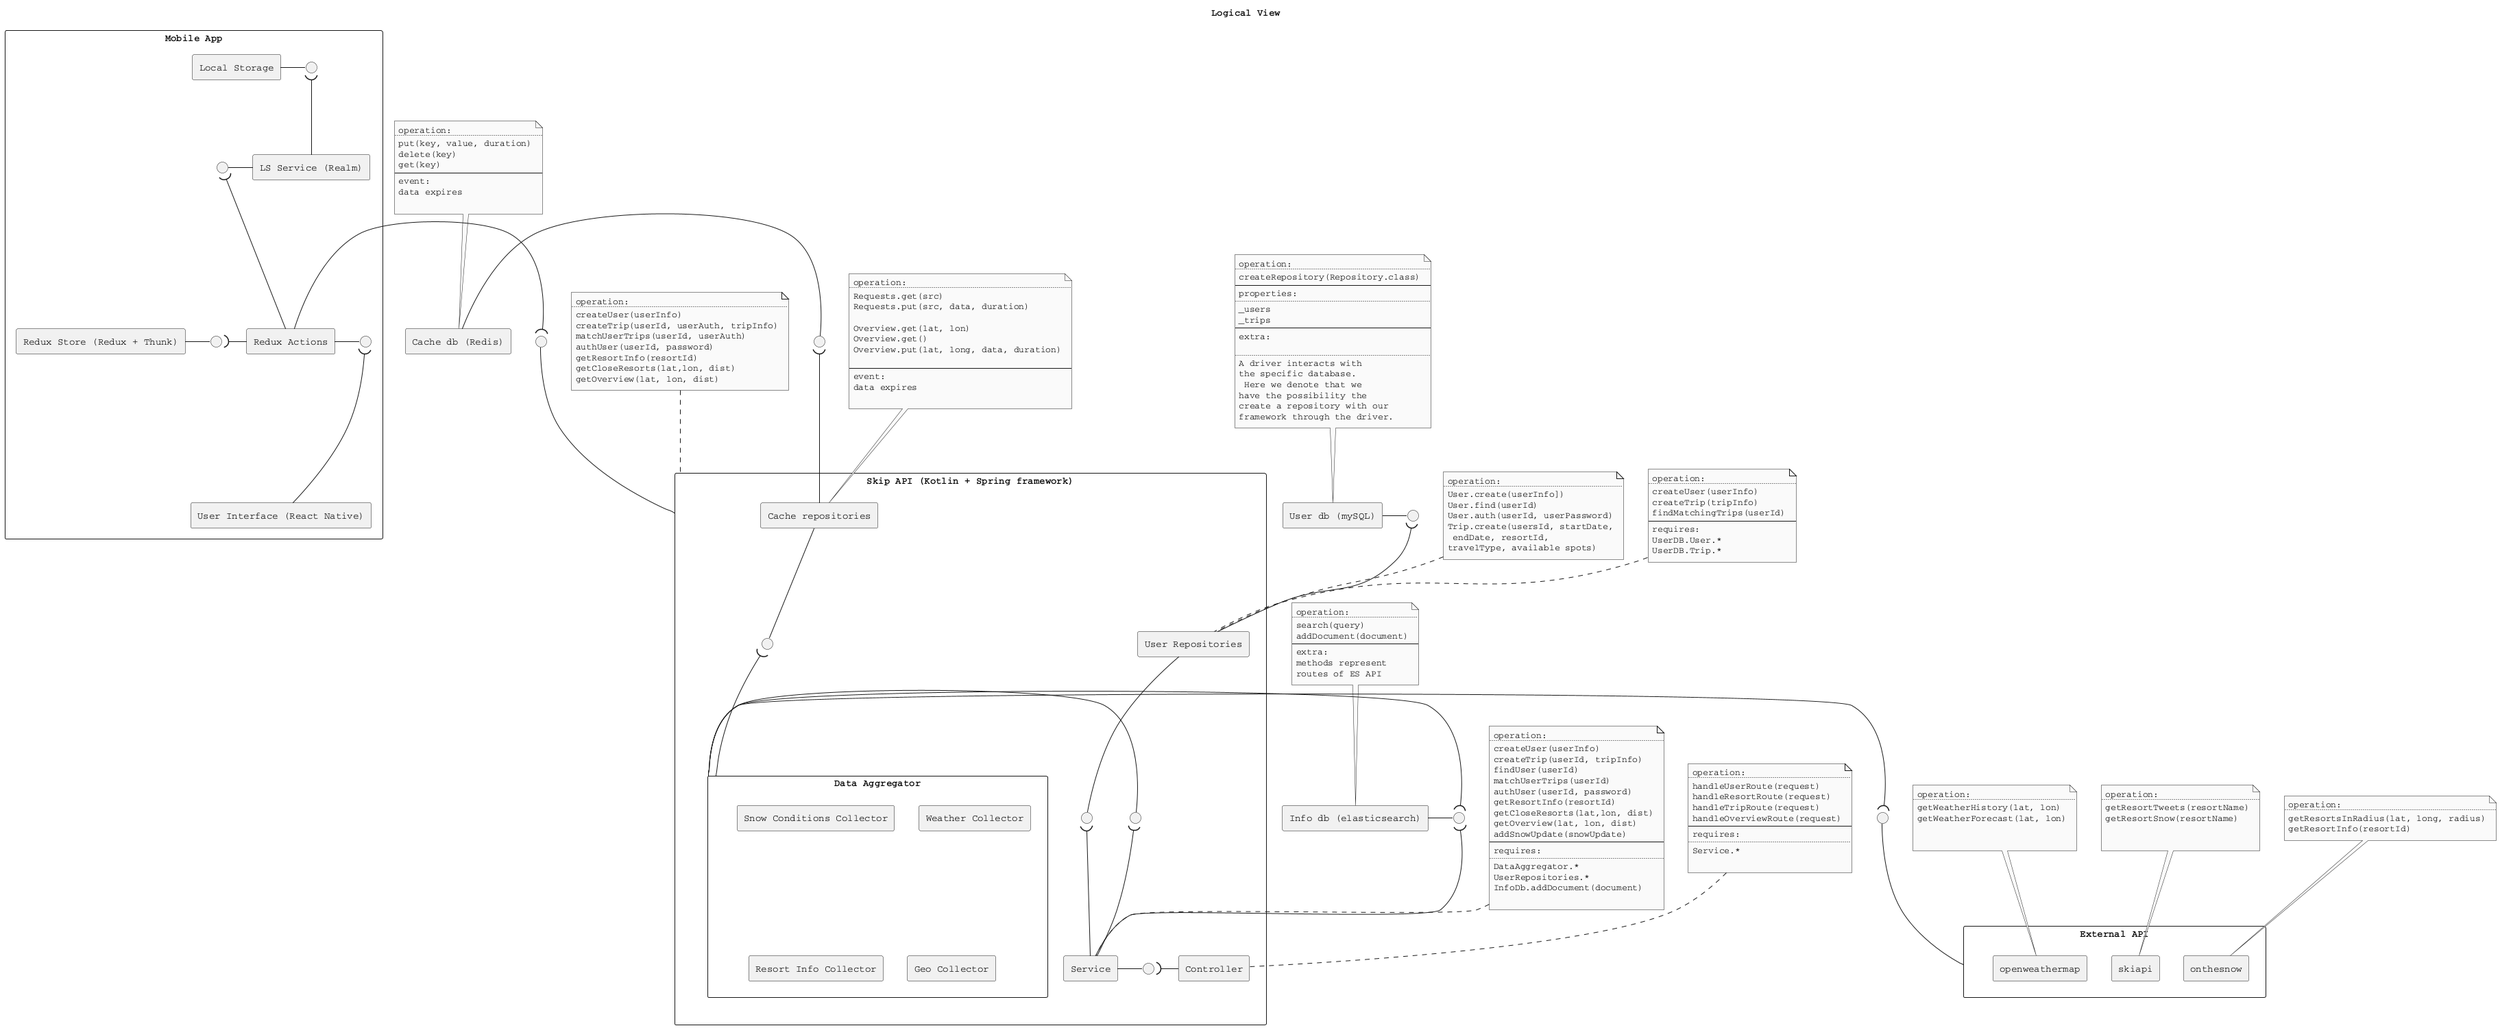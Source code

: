 @startuml
skinparam componentStyle rectangle

!include <tupadr3/font-awesome/database>

title Logical View


component "Mobile App" as APP {

component "User Interface (React Native)" as UI
component "Redux Store (Redux + Thunk)" as RES
interface " " as RES_
RES - RES_
component "Redux Actions" as REA
interface " " as REA_
REA - REA_


component "LS Service (Realm)" as MSRV
interface " " as MSRV_
MSRV_ - MSRV


component "Local Storage" as LS
interface " " as LS_
LS - LS_


REA_ )-- UI
LS_ )-- MSRV

}



component "Skip API (Kotlin + Spring framework)" as SA  {

component "Controller" as CTRL
component "Service" as SRV
interface " " as SRV_
SRV - SRV_


component "User Repositories" as UREP
interface " " as UREP_
UREP -- UREP_

component "Cache repositories" as CREP
interface " " as CREP_
CREP -- CREP_


component "Data Aggregator" as AGG{
component "Snow Conditions Collector" as SNA

component "Weather Collector" as WA

component "Resort Info Collector" as RA

component "Geo Collector" as GA
}
interface " " as AGG_
AGG - AGG_


}
interface " " as SA_








component "Info db (elasticsearch)" as IDB
interface " " as IDB_
IDB - IDB_

component "User db (mySQL)" as UDB
interface " " as UDB_
UDB - UDB_


component "Cache db (Redis)" as CDB
interface " " as CDB_
CDB - CDB_





component "External API" as EA{
component "openweathermap" as AP1

component "skiapi" as AP2

component "onthesnow" as AP3

}
interface " " as EA_
EA_ -- EA







SRV_ )- CTRL
UREP_ )-- SRV
IDB_ )-- SRV
AGG_ )-- SRV
CREP_ )-- AGG
IDB_ )- AGG
EA_ )- AGG
RES_ )- REA

UDB_ )-- UREP
CDB_ )-- CREP
SA_ -- SA

SA_ )-  REA
MSRV_ )-- REA






skinparam monochrome true
skinparam shadowing false
skinparam defaultFontName Courier



note top of UDB
operation:
..
createRepository(Repository.class)
--
properties:
..
_users
_trips
--
extra:

..
A driver interacts with
the specific database.
 Here we denote that we
have the possibility the
create a repository with our
framework through the driver.
end note




note top of UREP
operation:
..
User.create(userInfo])
User.find(userId)
User.auth(userId, userPassword)
Trip.create(usersId, startDate,
 endDate, resortId,
travelType, available spots)
end note


note top of UREP
operation:
..
createUser(userInfo)
createTrip(tripInfo)
findMatchingTrips(userId)
--
requires:
UserDB.User.*
UserDB.Trip.*
end note



note top of IDB
operation:
..
search(query)
addDocument(document)
--
extra:
methods represent
routes of ES API
end note




note top of AP1
operation:
..
getWeatherHistory(lat, lon)
getWeatherForecast(lat, lon)


end note

note top of AP2
operation:
..
getResortTweets(resortName)
getResortSnow(resortName)


end note

note top of AP3
operation:
..
getResortsInRadius(lat, long, radius)
getResortInfo(resortId)
end note

note top of SA
operation:
..
createUser(userInfo)
createTrip(userId, userAuth, tripInfo)
matchUserTrips(userId, userAuth)
authUser(userId, password)
getResortInfo(resortId)
getCloseResorts(lat,lon, dist)
getOverview(lat, lon, dist)
end note

note top of SRV
operation:
..
createUser(userInfo)
createTrip(userId, tripInfo)
findUser(userId)
matchUserTrips(userId)
authUser(userId, password)
getResortInfo(resortId)
getCloseResorts(lat,lon, dist)
getOverview(lat, lon, dist)
addSnowUpdate(snowUpdate)
--
requires:
..
DataAggregator.*
UserRepositories.*
InfoDb.addDocument(document)

end note



note top of CTRL
operation:
..
handleUserRoute(request)
handleResortRoute(request)
handleTripRoute(request)
handleOverviewRoute(request)
--
requires:
..
Service.*

end note

note top of CDB
operation:
..
put(key, value, duration)
delete(key)
get(key)
--
event:
data expires

end note


note top of CREP
operation:
..
Requests.get(src)
Requests.put(src, data, duration)

Overview.get(lat, lon)
Overview.get()
Overview.put(lat, long, data, duration)

--
event:
data expires

end note











@enduml
